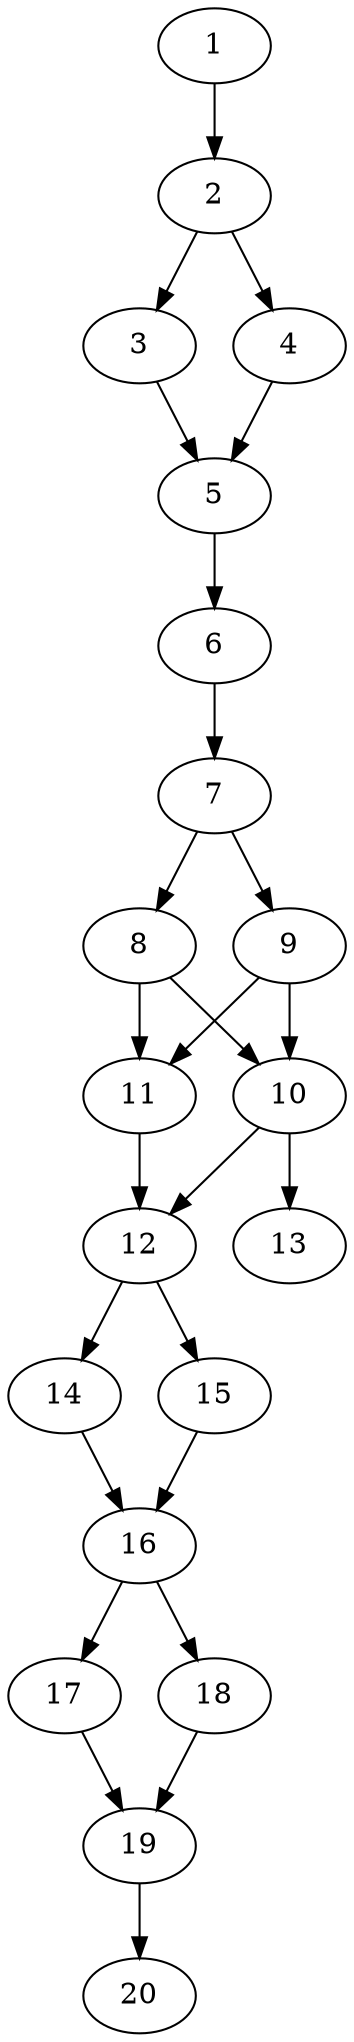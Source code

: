 // DAG automatically generated by daggen at Thu Oct  3 13:58:42 2019
// ./daggen --dot -n 20 --ccr 0.5 --fat 0.3 --regular 0.9 --density 0.9 --mindata 5242880 --maxdata 52428800 
digraph G {
  1 [size="93384704", alpha="0.15", expect_size="46692352"] 
  1 -> 2 [size ="46692352"]
  2 [size="56465408", alpha="0.01", expect_size="28232704"] 
  2 -> 3 [size ="28232704"]
  2 -> 4 [size ="28232704"]
  3 [size="92545024", alpha="0.17", expect_size="46272512"] 
  3 -> 5 [size ="46272512"]
  4 [size="73951232", alpha="0.02", expect_size="36975616"] 
  4 -> 5 [size ="36975616"]
  5 [size="33925120", alpha="0.04", expect_size="16962560"] 
  5 -> 6 [size ="16962560"]
  6 [size="47331328", alpha="0.11", expect_size="23665664"] 
  6 -> 7 [size ="23665664"]
  7 [size="59420672", alpha="0.16", expect_size="29710336"] 
  7 -> 8 [size ="29710336"]
  7 -> 9 [size ="29710336"]
  8 [size="61067264", alpha="0.07", expect_size="30533632"] 
  8 -> 10 [size ="30533632"]
  8 -> 11 [size ="30533632"]
  9 [size="26978304", alpha="0.05", expect_size="13489152"] 
  9 -> 10 [size ="13489152"]
  9 -> 11 [size ="13489152"]
  10 [size="49840128", alpha="0.11", expect_size="24920064"] 
  10 -> 12 [size ="24920064"]
  10 -> 13 [size ="24920064"]
  11 [size="72452096", alpha="0.15", expect_size="36226048"] 
  11 -> 12 [size ="36226048"]
  12 [size="48992256", alpha="0.19", expect_size="24496128"] 
  12 -> 14 [size ="24496128"]
  12 -> 15 [size ="24496128"]
  13 [size="52572160", alpha="0.04", expect_size="26286080"] 
  14 [size="39548928", alpha="0.11", expect_size="19774464"] 
  14 -> 16 [size ="19774464"]
  15 [size="50001920", alpha="0.13", expect_size="25000960"] 
  15 -> 16 [size ="25000960"]
  16 [size="71174144", alpha="0.12", expect_size="35587072"] 
  16 -> 17 [size ="35587072"]
  16 -> 18 [size ="35587072"]
  17 [size="28268544", alpha="0.05", expect_size="14134272"] 
  17 -> 19 [size ="14134272"]
  18 [size="102316032", alpha="0.00", expect_size="51158016"] 
  18 -> 19 [size ="51158016"]
  19 [size="42489856", alpha="0.13", expect_size="21244928"] 
  19 -> 20 [size ="21244928"]
  20 [size="65781760", alpha="0.06", expect_size="32890880"] 
}
